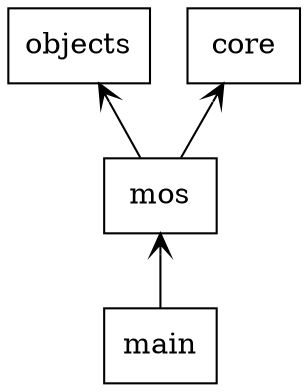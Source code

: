 digraph "packages_No_Name" {
charset="utf-8"
rankdir=BT
"3" [shape="box", label="mos"];
"5" [shape="box", label="main"];
"6" [shape="box", label="objects"];
"7" [shape="box", label="core"];
"3" -> "7" [arrowtail="none", arrowhead="open"];
"3" -> "6" [arrowtail="none", arrowhead="open"];
"5" -> "3" [arrowtail="none", arrowhead="open"];
}

